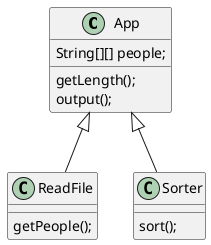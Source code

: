 @startuml
'https://plantuml.com/sequence-diagram

class App {
    String[][] people;
    getLength();
    output();
}
class ReadFile {
    getPeople();
}
class Sorter {
    sort();
}
App <|-- ReadFile
App <|-- Sorter
@enduml